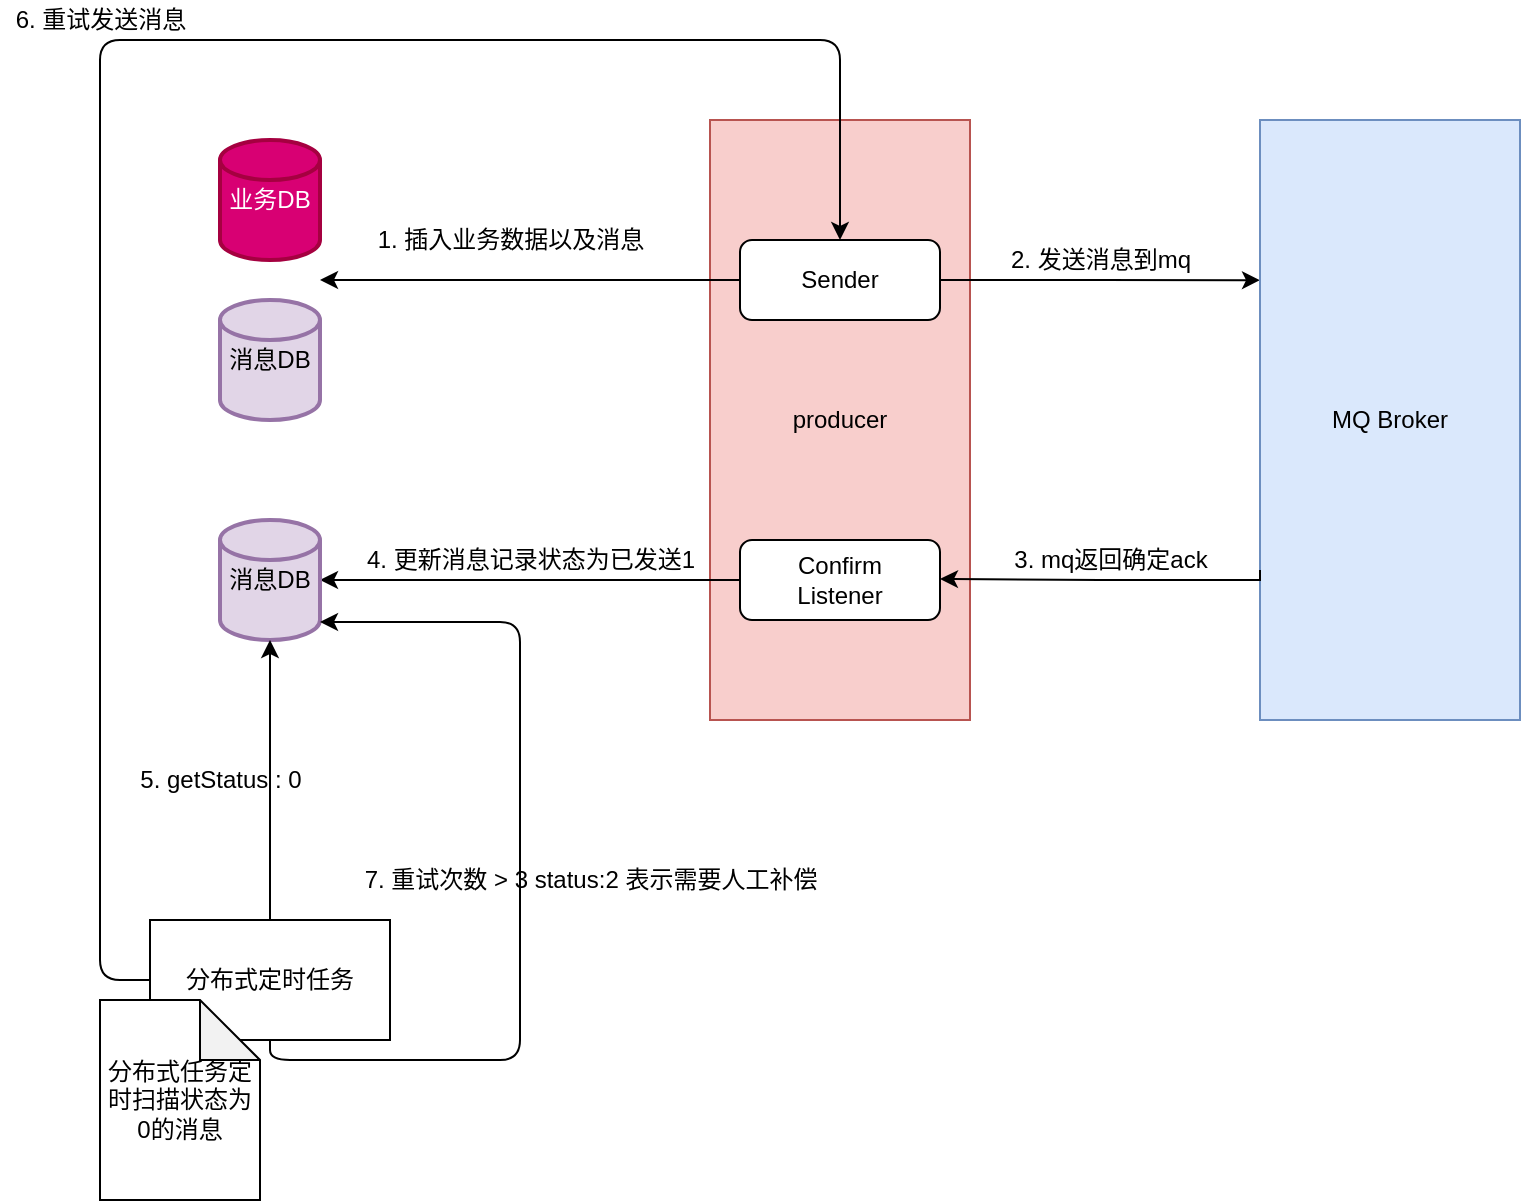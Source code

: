 <mxfile version="14.1.1" type="github">
  <diagram id="gbhnheyR5VKLEo0fLliC" name="第 1 页">
    <mxGraphModel dx="1502" dy="675" grid="1" gridSize="10" guides="1" tooltips="1" connect="1" arrows="1" fold="1" page="1" pageScale="1" pageWidth="827" pageHeight="1169" math="0" shadow="0">
      <root>
        <mxCell id="0" />
        <mxCell id="1" parent="0" />
        <mxCell id="odurVu-BpZ1vZmtzO7_A-1" value="producer" style="rounded=0;whiteSpace=wrap;html=1;fillColor=#f8cecc;strokeColor=#b85450;" vertex="1" parent="1">
          <mxGeometry x="405" y="300" width="130" height="300" as="geometry" />
        </mxCell>
        <mxCell id="odurVu-BpZ1vZmtzO7_A-12" style="edgeStyle=orthogonalEdgeStyle;rounded=0;orthogonalLoop=1;jettySize=auto;html=1;" edge="1" parent="1" source="odurVu-BpZ1vZmtzO7_A-3">
          <mxGeometry relative="1" as="geometry">
            <mxPoint x="210" y="380" as="targetPoint" />
          </mxGeometry>
        </mxCell>
        <mxCell id="odurVu-BpZ1vZmtzO7_A-20" style="edgeStyle=orthogonalEdgeStyle;rounded=0;orthogonalLoop=1;jettySize=auto;html=1;entryX=0;entryY=0.267;entryDx=0;entryDy=0;entryPerimeter=0;" edge="1" parent="1" source="odurVu-BpZ1vZmtzO7_A-3" target="odurVu-BpZ1vZmtzO7_A-15">
          <mxGeometry relative="1" as="geometry">
            <mxPoint x="680" y="380" as="targetPoint" />
          </mxGeometry>
        </mxCell>
        <mxCell id="odurVu-BpZ1vZmtzO7_A-3" value="Sender" style="rounded=1;whiteSpace=wrap;html=1;" vertex="1" parent="1">
          <mxGeometry x="420" y="360" width="100" height="40" as="geometry" />
        </mxCell>
        <mxCell id="odurVu-BpZ1vZmtzO7_A-4" style="edgeStyle=orthogonalEdgeStyle;rounded=0;orthogonalLoop=1;jettySize=auto;html=1;exitX=0.5;exitY=1;exitDx=0;exitDy=0;" edge="1" parent="1" source="odurVu-BpZ1vZmtzO7_A-3" target="odurVu-BpZ1vZmtzO7_A-3">
          <mxGeometry relative="1" as="geometry" />
        </mxCell>
        <mxCell id="odurVu-BpZ1vZmtzO7_A-29" style="edgeStyle=orthogonalEdgeStyle;rounded=0;orthogonalLoop=1;jettySize=auto;html=1;entryX=1;entryY=0.5;entryDx=0;entryDy=0;entryPerimeter=0;" edge="1" parent="1" source="odurVu-BpZ1vZmtzO7_A-6" target="odurVu-BpZ1vZmtzO7_A-28">
          <mxGeometry relative="1" as="geometry" />
        </mxCell>
        <mxCell id="odurVu-BpZ1vZmtzO7_A-6" value="Confirm&lt;br&gt;Listener" style="rounded=1;whiteSpace=wrap;html=1;" vertex="1" parent="1">
          <mxGeometry x="420" y="510" width="100" height="40" as="geometry" />
        </mxCell>
        <mxCell id="odurVu-BpZ1vZmtzO7_A-8" value="业务DB" style="strokeWidth=2;html=1;shape=mxgraph.flowchart.database;whiteSpace=wrap;fillColor=#d80073;strokeColor=#A50040;fontColor=#ffffff;" vertex="1" parent="1">
          <mxGeometry x="160" y="310" width="50" height="60" as="geometry" />
        </mxCell>
        <mxCell id="odurVu-BpZ1vZmtzO7_A-11" value="消息DB" style="strokeWidth=2;html=1;shape=mxgraph.flowchart.database;whiteSpace=wrap;fillColor=#e1d5e7;strokeColor=#9673a6;" vertex="1" parent="1">
          <mxGeometry x="160" y="390" width="50" height="60" as="geometry" />
        </mxCell>
        <mxCell id="odurVu-BpZ1vZmtzO7_A-13" value="1. 插入业务数据以及消息" style="text;html=1;align=center;verticalAlign=middle;resizable=0;points=[];autosize=1;" vertex="1" parent="1">
          <mxGeometry x="230" y="350" width="150" height="20" as="geometry" />
        </mxCell>
        <mxCell id="odurVu-BpZ1vZmtzO7_A-15" value="MQ Broker" style="rounded=0;whiteSpace=wrap;html=1;fillColor=#dae8fc;strokeColor=#6c8ebf;" vertex="1" parent="1">
          <mxGeometry x="680" y="300" width="130" height="300" as="geometry" />
        </mxCell>
        <mxCell id="odurVu-BpZ1vZmtzO7_A-21" value="2. 发送消息到mq" style="text;html=1;align=center;verticalAlign=middle;resizable=0;points=[];autosize=1;" vertex="1" parent="1">
          <mxGeometry x="545" y="360" width="110" height="20" as="geometry" />
        </mxCell>
        <mxCell id="odurVu-BpZ1vZmtzO7_A-26" style="edgeStyle=orthogonalEdgeStyle;rounded=0;orthogonalLoop=1;jettySize=auto;html=1;exitX=0;exitY=0.75;exitDx=0;exitDy=0;" edge="1" parent="1" source="odurVu-BpZ1vZmtzO7_A-15">
          <mxGeometry relative="1" as="geometry">
            <mxPoint x="520" y="529.5" as="targetPoint" />
            <mxPoint x="600" y="560" as="sourcePoint" />
            <Array as="points">
              <mxPoint x="680" y="530" />
              <mxPoint x="600" y="530" />
            </Array>
          </mxGeometry>
        </mxCell>
        <mxCell id="odurVu-BpZ1vZmtzO7_A-27" value="3. mq返回确定ack" style="text;html=1;align=center;verticalAlign=middle;resizable=0;points=[];autosize=1;" vertex="1" parent="1">
          <mxGeometry x="550" y="510" width="110" height="20" as="geometry" />
        </mxCell>
        <mxCell id="odurVu-BpZ1vZmtzO7_A-28" value="消息DB" style="strokeWidth=2;html=1;shape=mxgraph.flowchart.database;whiteSpace=wrap;fillColor=#e1d5e7;strokeColor=#9673a6;" vertex="1" parent="1">
          <mxGeometry x="160" y="500" width="50" height="60" as="geometry" />
        </mxCell>
        <mxCell id="odurVu-BpZ1vZmtzO7_A-30" value="4. 更新消息记录状态为已发送1" style="text;html=1;align=center;verticalAlign=middle;resizable=0;points=[];autosize=1;" vertex="1" parent="1">
          <mxGeometry x="225" y="510" width="180" height="20" as="geometry" />
        </mxCell>
        <mxCell id="odurVu-BpZ1vZmtzO7_A-32" style="edgeStyle=orthogonalEdgeStyle;rounded=0;orthogonalLoop=1;jettySize=auto;html=1;entryX=0.5;entryY=1;entryDx=0;entryDy=0;entryPerimeter=0;" edge="1" parent="1" source="odurVu-BpZ1vZmtzO7_A-31" target="odurVu-BpZ1vZmtzO7_A-28">
          <mxGeometry relative="1" as="geometry" />
        </mxCell>
        <mxCell id="odurVu-BpZ1vZmtzO7_A-31" value="分布式定时任务" style="rounded=0;whiteSpace=wrap;html=1;" vertex="1" parent="1">
          <mxGeometry x="125" y="700" width="120" height="60" as="geometry" />
        </mxCell>
        <mxCell id="odurVu-BpZ1vZmtzO7_A-33" value="5. getStatus : 0" style="text;html=1;align=center;verticalAlign=middle;resizable=0;points=[];autosize=1;" vertex="1" parent="1">
          <mxGeometry x="110" y="620" width="100" height="20" as="geometry" />
        </mxCell>
        <mxCell id="odurVu-BpZ1vZmtzO7_A-36" value="" style="endArrow=classic;html=1;edgeStyle=orthogonalEdgeStyle;exitX=0.5;exitY=1;exitDx=0;exitDy=0;entryX=1;entryY=0.85;entryDx=0;entryDy=0;entryPerimeter=0;" edge="1" parent="1" source="odurVu-BpZ1vZmtzO7_A-31" target="odurVu-BpZ1vZmtzO7_A-28">
          <mxGeometry width="50" height="50" relative="1" as="geometry">
            <mxPoint x="350" y="790" as="sourcePoint" />
            <mxPoint x="400" y="740" as="targetPoint" />
            <Array as="points">
              <mxPoint x="185" y="770" />
              <mxPoint x="310" y="770" />
              <mxPoint x="310" y="551" />
            </Array>
          </mxGeometry>
        </mxCell>
        <mxCell id="odurVu-BpZ1vZmtzO7_A-38" value="" style="endArrow=classic;html=1;edgeStyle=orthogonalEdgeStyle;exitX=0;exitY=0.5;exitDx=0;exitDy=0;entryX=0.5;entryY=0;entryDx=0;entryDy=0;" edge="1" parent="1" source="odurVu-BpZ1vZmtzO7_A-31" target="odurVu-BpZ1vZmtzO7_A-3">
          <mxGeometry width="50" height="50" relative="1" as="geometry">
            <mxPoint x="40" y="800" as="sourcePoint" />
            <mxPoint x="40" y="640" as="targetPoint" />
            <Array as="points">
              <mxPoint x="100" y="730" />
              <mxPoint x="100" y="260" />
              <mxPoint x="470" y="260" />
            </Array>
          </mxGeometry>
        </mxCell>
        <mxCell id="odurVu-BpZ1vZmtzO7_A-39" value="6. 重试发送消息" style="text;html=1;align=center;verticalAlign=middle;resizable=0;points=[];autosize=1;" vertex="1" parent="1">
          <mxGeometry x="50" y="240" width="100" height="20" as="geometry" />
        </mxCell>
        <mxCell id="odurVu-BpZ1vZmtzO7_A-40" value="7. 重试次数 &amp;gt; 3 status:2 表示需要人工补偿" style="text;html=1;align=center;verticalAlign=middle;resizable=0;points=[];autosize=1;" vertex="1" parent="1">
          <mxGeometry x="225" y="670" width="240" height="20" as="geometry" />
        </mxCell>
        <mxCell id="odurVu-BpZ1vZmtzO7_A-41" value="分布式任务定时扫描状态为0的消息" style="shape=note;whiteSpace=wrap;html=1;backgroundOutline=1;darkOpacity=0.05;" vertex="1" parent="1">
          <mxGeometry x="100" y="740" width="80" height="100" as="geometry" />
        </mxCell>
      </root>
    </mxGraphModel>
  </diagram>
</mxfile>
